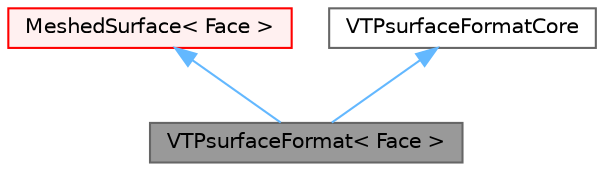 digraph "VTPsurfaceFormat&lt; Face &gt;"
{
 // LATEX_PDF_SIZE
  bgcolor="transparent";
  edge [fontname=Helvetica,fontsize=10,labelfontname=Helvetica,labelfontsize=10];
  node [fontname=Helvetica,fontsize=10,shape=box,height=0.2,width=0.4];
  Node1 [id="Node000001",label="VTPsurfaceFormat\< Face \>",height=0.2,width=0.4,color="gray40", fillcolor="grey60", style="filled", fontcolor="black",tooltip="Write surfaces in VTP (xml) format. The default format is INLINE_BASE64."];
  Node2 -> Node1 [id="edge1_Node000001_Node000002",dir="back",color="steelblue1",style="solid",tooltip=" "];
  Node2 [id="Node000002",label="MeshedSurface\< Face \>",height=0.2,width=0.4,color="red", fillcolor="#FFF0F0", style="filled",URL="$classFoam_1_1MeshedSurface.html",tooltip="A surface geometry mesh with zone information, not to be confused with the similarly named surfaceMes..."];
  Node15 -> Node1 [id="edge2_Node000001_Node000015",dir="back",color="steelblue1",style="solid",tooltip=" "];
  Node15 [id="Node000015",label="VTPsurfaceFormatCore",height=0.2,width=0.4,color="gray40", fillcolor="white", style="filled",URL="$classFoam_1_1fileFormats_1_1VTPsurfaceFormatCore.html",tooltip="Internal class used by the VTPsurfaceFormat. The default format is INLINE_BASE64."];
}
